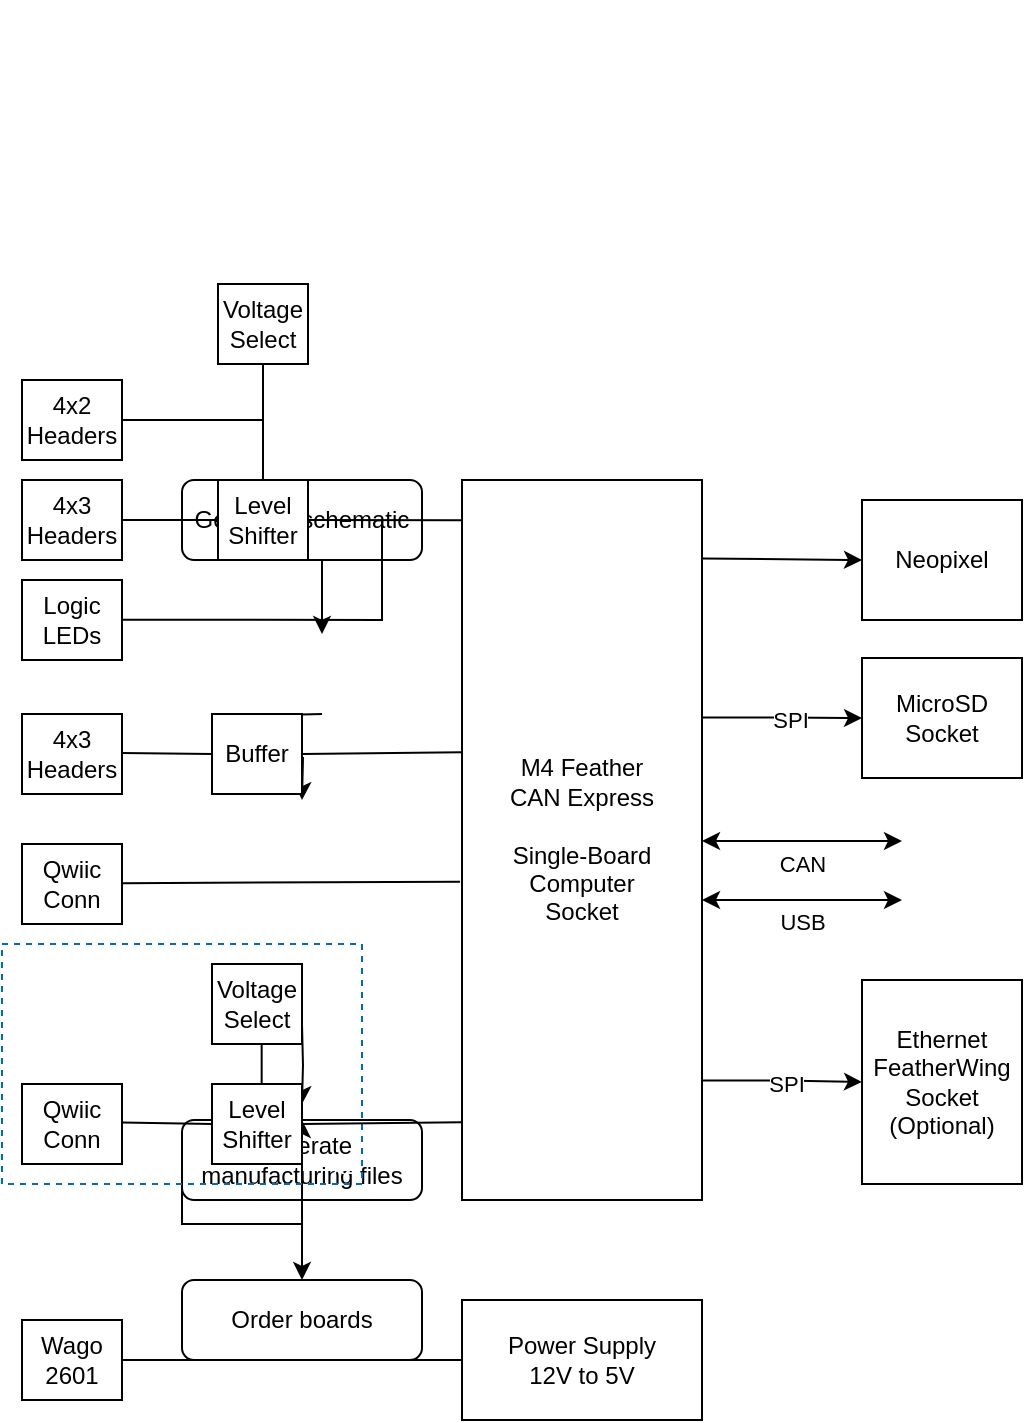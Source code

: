 <mxfile version="24.7.8">
  <diagram id="C5RBs43oDa-KdzZeNtuy" name="Page-1">
    <mxGraphModel dx="858" dy="614" grid="0" gridSize="10" guides="1" tooltips="1" connect="1" arrows="1" fold="1" page="1" pageScale="1" pageWidth="827" pageHeight="1169" math="0" shadow="0">
      <root>
        <mxCell id="WIyWlLk6GJQsqaUBKTNV-0" />
        <mxCell id="WIyWlLk6GJQsqaUBKTNV-1" parent="WIyWlLk6GJQsqaUBKTNV-0" />
        <mxCell id="MqOoJ6W0MACwqHCy17Mz-0" value="" style="group" parent="WIyWlLk6GJQsqaUBKTNV-1" vertex="1" connectable="0">
          <mxGeometry x="159" y="45" width="510" height="710" as="geometry" />
        </mxCell>
        <mxCell id="SmCBCGZn6qPvJCd9lhhN-11" style="edgeStyle=orthogonalEdgeStyle;rounded=0;orthogonalLoop=1;jettySize=auto;html=1;exitX=0.5;exitY=1;exitDx=0;exitDy=0;entryX=0.5;entryY=0;entryDx=0;entryDy=0;fontColor=#000000;strokeColor=#000000;" parent="MqOoJ6W0MACwqHCy17Mz-0" edge="1">
          <mxGeometry relative="1" as="geometry">
            <mxPoint x="160" y="357" as="sourcePoint" />
            <mxPoint x="150" y="400" as="targetPoint" />
          </mxGeometry>
        </mxCell>
        <mxCell id="SmCBCGZn6qPvJCd9lhhN-10" style="edgeStyle=orthogonalEdgeStyle;rounded=0;orthogonalLoop=1;jettySize=auto;html=1;exitX=0.5;exitY=1;exitDx=0;exitDy=0;entryX=0.5;entryY=0;entryDx=0;entryDy=0;fontColor=#000000;strokeColor=#000000;" parent="MqOoJ6W0MACwqHCy17Mz-0" source="SmCBCGZn6qPvJCd9lhhN-4" edge="1">
          <mxGeometry relative="1" as="geometry">
            <mxPoint x="160" y="317" as="targetPoint" />
          </mxGeometry>
        </mxCell>
        <mxCell id="SmCBCGZn6qPvJCd9lhhN-4" value="Generate schematic" style="rounded=1;whiteSpace=wrap;html=1;fontSize=12;glass=0;strokeWidth=1;shadow=0;fontColor=#000000;strokeColor=#000000;" parent="MqOoJ6W0MACwqHCy17Mz-0" vertex="1">
          <mxGeometry x="90" y="240" width="120" height="40" as="geometry" />
        </mxCell>
        <mxCell id="SmCBCGZn6qPvJCd9lhhN-12" style="edgeStyle=orthogonalEdgeStyle;rounded=0;orthogonalLoop=1;jettySize=auto;html=1;exitX=0.5;exitY=1;exitDx=0;exitDy=0;entryX=0.5;entryY=0;entryDx=0;entryDy=0;fontColor=#000000;strokeColor=#000000;" parent="MqOoJ6W0MACwqHCy17Mz-0" edge="1">
          <mxGeometry relative="1" as="geometry">
            <mxPoint x="150.0" y="512" as="sourcePoint" />
            <mxPoint x="150.0" y="552" as="targetPoint" />
          </mxGeometry>
        </mxCell>
        <mxCell id="SmCBCGZn6qPvJCd9lhhN-14" style="edgeStyle=orthogonalEdgeStyle;rounded=0;orthogonalLoop=1;jettySize=auto;html=1;exitX=0.5;exitY=1;exitDx=0;exitDy=0;entryX=0.5;entryY=0;entryDx=0;entryDy=0;fontColor=#000000;strokeColor=#000000;" parent="MqOoJ6W0MACwqHCy17Mz-0" source="SmCBCGZn6qPvJCd9lhhN-6" target="SmCBCGZn6qPvJCd9lhhN-8" edge="1">
          <mxGeometry relative="1" as="geometry" />
        </mxCell>
        <mxCell id="SmCBCGZn6qPvJCd9lhhN-6" value="Generate manufacturing files" style="rounded=1;whiteSpace=wrap;html=1;fontSize=12;glass=0;strokeWidth=1;shadow=0;fontColor=#000000;strokeColor=#000000;" parent="MqOoJ6W0MACwqHCy17Mz-0" vertex="1">
          <mxGeometry x="90" y="560" width="120" height="40" as="geometry" />
        </mxCell>
        <mxCell id="SmCBCGZn6qPvJCd9lhhN-13" style="edgeStyle=orthogonalEdgeStyle;rounded=0;orthogonalLoop=1;jettySize=auto;html=1;exitX=0.5;exitY=1;exitDx=0;exitDy=0;entryX=0.5;entryY=0;entryDx=0;entryDy=0;fontColor=#000000;strokeColor=#000000;" parent="MqOoJ6W0MACwqHCy17Mz-0" source="SmCBCGZn6qPvJCd9lhhN-7" target="SmCBCGZn6qPvJCd9lhhN-6" edge="1">
          <mxGeometry relative="1" as="geometry" />
        </mxCell>
        <mxCell id="SmCBCGZn6qPvJCd9lhhN-7" value="x2" style="rounded=0;whiteSpace=wrap;html=1;fontSize=12;glass=0;strokeWidth=1;shadow=0;fontColor=#ffffff;strokeColor=#006EAF;align=right;verticalAlign=bottom;fillColor=none;dashed=1;" parent="MqOoJ6W0MACwqHCy17Mz-0" vertex="1">
          <mxGeometry y="472" width="180" height="120" as="geometry" />
        </mxCell>
        <mxCell id="SmCBCGZn6qPvJCd9lhhN-8" value="Order boards" style="rounded=1;whiteSpace=wrap;html=1;fontSize=12;glass=0;strokeWidth=1;shadow=0;fontColor=#000000;strokeColor=#000000;" parent="MqOoJ6W0MACwqHCy17Mz-0" vertex="1">
          <mxGeometry x="90" y="640" width="120" height="40" as="geometry" />
        </mxCell>
        <mxCell id="HgqJ0vUBqRTQ7riuux3N-29" style="edgeStyle=orthogonalEdgeStyle;rounded=0;orthogonalLoop=1;jettySize=auto;html=1;exitX=0.994;exitY=0.834;exitDx=0;exitDy=0;exitPerimeter=0;" parent="MqOoJ6W0MACwqHCy17Mz-0" source="HgqJ0vUBqRTQ7riuux3N-0" target="HgqJ0vUBqRTQ7riuux3N-28" edge="1">
          <mxGeometry relative="1" as="geometry" />
        </mxCell>
        <mxCell id="HgqJ0vUBqRTQ7riuux3N-30" value="SPI" style="edgeLabel;html=1;align=center;verticalAlign=middle;resizable=0;points=[];" parent="HgqJ0vUBqRTQ7riuux3N-29" vertex="1" connectable="0">
          <mxGeometry x="0.051" y="-1" relative="1" as="geometry">
            <mxPoint as="offset" />
          </mxGeometry>
        </mxCell>
        <mxCell id="HgqJ0vUBqRTQ7riuux3N-32" style="edgeStyle=orthogonalEdgeStyle;rounded=0;orthogonalLoop=1;jettySize=auto;html=1;exitX=1;exitY=0.33;exitDx=0;exitDy=0;entryX=0;entryY=0.5;entryDx=0;entryDy=0;exitPerimeter=0;" parent="MqOoJ6W0MACwqHCy17Mz-0" source="HgqJ0vUBqRTQ7riuux3N-0" target="HgqJ0vUBqRTQ7riuux3N-31" edge="1">
          <mxGeometry relative="1" as="geometry" />
        </mxCell>
        <mxCell id="HgqJ0vUBqRTQ7riuux3N-33" value="SPI" style="edgeLabel;html=1;align=center;verticalAlign=middle;resizable=0;points=[];" parent="HgqJ0vUBqRTQ7riuux3N-32" vertex="1" connectable="0">
          <mxGeometry x="0.08" y="-1" relative="1" as="geometry">
            <mxPoint as="offset" />
          </mxGeometry>
        </mxCell>
        <mxCell id="HgqJ0vUBqRTQ7riuux3N-0" value="M4 Feather&lt;div&gt;CAN Express&lt;/div&gt;&lt;div&gt;&lt;br&gt;&lt;/div&gt;&lt;div&gt;Single-Board&lt;/div&gt;&lt;div&gt;Computer&lt;/div&gt;&lt;div&gt;Socket&lt;/div&gt;" style="whiteSpace=wrap;html=1;" parent="MqOoJ6W0MACwqHCy17Mz-0" vertex="1">
          <mxGeometry x="230" y="240" width="120" height="360" as="geometry" />
        </mxCell>
        <mxCell id="HgqJ0vUBqRTQ7riuux3N-1" value="&lt;span style=&quot;color: rgba(0, 0, 0, 0); font-family: monospace; font-size: 0px; text-align: start; background-color: rgb(27, 29, 30);&quot;&gt;%3CmxGraphModel%3E%3Croot%3E%3CmxCell%20id%3D%220%22%2F%3E%3CmxCell%20id%3D%221%22%20parent%3D%220%22%2F%3E%3CmxCell%20id%3D%222%22%20value%3D%22Ethernet%26lt%3Bdiv%26gt%3BFeatherWing%26lt%3B%2Fdiv%26gt%3B%26lt%3Bdiv%26gt%3BSocket%26lt%3B%2Fdiv%26gt%3B%26lt%3Bdiv%26gt%3B(Optional)%26lt%3B%2Fdiv%26gt%3B%22%20style%3D%22whiteSpace%3Dwrap%3Bhtml%3D1%3B%22%20vertex%3D%221%22%20parent%3D%221%22%3E%3CmxGeometry%20x%3D%22520%22%20y%3D%22530%22%20width%3D%22120%22%20height%3D%22102%22%20as%3D%22geometry%22%2F%3E%3C%2FmxCell%3E%3C%2Froot%3E%3C%2FmxGraphModel%3E&lt;/span&gt;" style="endArrow=classic;html=1;rounded=0;startArrow=classic;startFill=1;" parent="MqOoJ6W0MACwqHCy17Mz-0" edge="1">
          <mxGeometry relative="1" as="geometry">
            <mxPoint x="350" y="420.5" as="sourcePoint" />
            <mxPoint x="450" y="420.5" as="targetPoint" />
          </mxGeometry>
        </mxCell>
        <mxCell id="HgqJ0vUBqRTQ7riuux3N-2" value="CAN" style="edgeLabel;resizable=0;html=1;;align=center;verticalAlign=middle;" parent="HgqJ0vUBqRTQ7riuux3N-1" connectable="0" vertex="1">
          <mxGeometry relative="1" as="geometry">
            <mxPoint y="11" as="offset" />
          </mxGeometry>
        </mxCell>
        <mxCell id="HgqJ0vUBqRTQ7riuux3N-4" value="Level&lt;div&gt;Shifter&lt;/div&gt;" style="rounded=0;whiteSpace=wrap;html=1;" parent="MqOoJ6W0MACwqHCy17Mz-0" vertex="1">
          <mxGeometry x="108" y="240" width="45" height="40" as="geometry" />
        </mxCell>
        <mxCell id="HgqJ0vUBqRTQ7riuux3N-5" value="Voltage&lt;div&gt;Select&lt;/div&gt;" style="rounded=0;whiteSpace=wrap;html=1;" parent="MqOoJ6W0MACwqHCy17Mz-0" vertex="1">
          <mxGeometry x="108" y="142" width="45" height="40" as="geometry" />
        </mxCell>
        <mxCell id="HgqJ0vUBqRTQ7riuux3N-20" value="" style="edgeStyle=orthogonalEdgeStyle;rounded=0;orthogonalLoop=1;jettySize=auto;html=1;endArrow=none;endFill=0;" parent="MqOoJ6W0MACwqHCy17Mz-0" source="HgqJ0vUBqRTQ7riuux3N-6" target="HgqJ0vUBqRTQ7riuux3N-4" edge="1">
          <mxGeometry relative="1" as="geometry" />
        </mxCell>
        <mxCell id="HgqJ0vUBqRTQ7riuux3N-6" value="4x3&lt;div&gt;Headers&lt;/div&gt;" style="rounded=0;whiteSpace=wrap;html=1;" parent="MqOoJ6W0MACwqHCy17Mz-0" vertex="1">
          <mxGeometry x="10" y="240" width="50" height="40" as="geometry" />
        </mxCell>
        <mxCell id="HgqJ0vUBqRTQ7riuux3N-7" value="Logic LEDs" style="rounded=0;whiteSpace=wrap;html=1;" parent="MqOoJ6W0MACwqHCy17Mz-0" vertex="1">
          <mxGeometry x="10" y="290" width="50" height="40" as="geometry" />
        </mxCell>
        <mxCell id="HgqJ0vUBqRTQ7riuux3N-8" value="Buffer" style="rounded=0;whiteSpace=wrap;html=1;" parent="MqOoJ6W0MACwqHCy17Mz-0" vertex="1">
          <mxGeometry x="105" y="357" width="45" height="40" as="geometry" />
        </mxCell>
        <mxCell id="HgqJ0vUBqRTQ7riuux3N-9" value="4x3&lt;div&gt;Headers&lt;/div&gt;" style="rounded=0;whiteSpace=wrap;html=1;" parent="MqOoJ6W0MACwqHCy17Mz-0" vertex="1">
          <mxGeometry x="10" y="357" width="50" height="40" as="geometry" />
        </mxCell>
        <mxCell id="HgqJ0vUBqRTQ7riuux3N-10" value="Level&lt;div&gt;Shifter&lt;/div&gt;" style="rounded=0;whiteSpace=wrap;html=1;" parent="MqOoJ6W0MACwqHCy17Mz-0" vertex="1">
          <mxGeometry x="105" y="542" width="45" height="40" as="geometry" />
        </mxCell>
        <mxCell id="HgqJ0vUBqRTQ7riuux3N-11" value="Voltage&lt;div&gt;Select&lt;/div&gt;" style="whiteSpace=wrap;html=1;rounded=0;" parent="MqOoJ6W0MACwqHCy17Mz-0" vertex="1">
          <mxGeometry x="105" y="482" width="45" height="40" as="geometry" />
        </mxCell>
        <mxCell id="HgqJ0vUBqRTQ7riuux3N-12" value="Qwiic Conn" style="rounded=0;whiteSpace=wrap;html=1;" parent="MqOoJ6W0MACwqHCy17Mz-0" vertex="1">
          <mxGeometry x="10" y="542" width="50" height="40" as="geometry" />
        </mxCell>
        <mxCell id="HgqJ0vUBqRTQ7riuux3N-14" value="Qwiic Conn" style="rounded=0;whiteSpace=wrap;html=1;" parent="MqOoJ6W0MACwqHCy17Mz-0" vertex="1">
          <mxGeometry x="10" y="422" width="50" height="40" as="geometry" />
        </mxCell>
        <mxCell id="HgqJ0vUBqRTQ7riuux3N-15" value="" style="endArrow=none;html=1;rounded=0;exitX=0.5;exitY=0;exitDx=0;exitDy=0;entryX=0.5;entryY=1;entryDx=0;entryDy=0;" parent="MqOoJ6W0MACwqHCy17Mz-0" source="HgqJ0vUBqRTQ7riuux3N-4" target="HgqJ0vUBqRTQ7riuux3N-5" edge="1">
          <mxGeometry width="50" height="50" relative="1" as="geometry">
            <mxPoint x="83" y="270" as="sourcePoint" />
            <mxPoint x="133" y="220" as="targetPoint" />
          </mxGeometry>
        </mxCell>
        <mxCell id="HgqJ0vUBqRTQ7riuux3N-16" value="" style="endArrow=none;html=1;rounded=0;exitX=0.5;exitY=0;exitDx=0;exitDy=0;entryX=0.5;entryY=1;entryDx=0;entryDy=0;" parent="MqOoJ6W0MACwqHCy17Mz-0" edge="1">
          <mxGeometry width="50" height="50" relative="1" as="geometry">
            <mxPoint x="129.83" y="542" as="sourcePoint" />
            <mxPoint x="129.83" y="522" as="targetPoint" />
          </mxGeometry>
        </mxCell>
        <mxCell id="HgqJ0vUBqRTQ7riuux3N-17" value="" style="endArrow=none;html=1;rounded=0;entryX=0;entryY=0.056;entryDx=0;entryDy=0;entryPerimeter=0;exitX=1;exitY=0.5;exitDx=0;exitDy=0;" parent="MqOoJ6W0MACwqHCy17Mz-0" source="HgqJ0vUBqRTQ7riuux3N-4" target="HgqJ0vUBqRTQ7riuux3N-0" edge="1">
          <mxGeometry width="50" height="50" relative="1" as="geometry">
            <mxPoint x="160" y="260" as="sourcePoint" />
            <mxPoint x="220" y="260" as="targetPoint" />
          </mxGeometry>
        </mxCell>
        <mxCell id="HgqJ0vUBqRTQ7riuux3N-18" value="" style="endArrow=none;html=1;rounded=0;" parent="MqOoJ6W0MACwqHCy17Mz-0" edge="1">
          <mxGeometry width="50" height="50" relative="1" as="geometry">
            <mxPoint x="60" y="309.83" as="sourcePoint" />
            <mxPoint x="190" y="260" as="targetPoint" />
            <Array as="points">
              <mxPoint x="190" y="310" />
            </Array>
          </mxGeometry>
        </mxCell>
        <mxCell id="HgqJ0vUBqRTQ7riuux3N-21" value="" style="endArrow=none;html=1;rounded=0;exitX=1;exitY=0.5;exitDx=0;exitDy=0;entryX=0;entryY=0.378;entryDx=0;entryDy=0;entryPerimeter=0;" parent="MqOoJ6W0MACwqHCy17Mz-0" source="HgqJ0vUBqRTQ7riuux3N-8" target="HgqJ0vUBqRTQ7riuux3N-0" edge="1">
          <mxGeometry width="50" height="50" relative="1" as="geometry">
            <mxPoint x="160" y="377" as="sourcePoint" />
            <mxPoint x="220" y="377" as="targetPoint" />
          </mxGeometry>
        </mxCell>
        <mxCell id="HgqJ0vUBqRTQ7riuux3N-22" value="" style="endArrow=none;html=1;rounded=0;entryX=0;entryY=0.5;entryDx=0;entryDy=0;" parent="MqOoJ6W0MACwqHCy17Mz-0" target="HgqJ0vUBqRTQ7riuux3N-8" edge="1">
          <mxGeometry width="50" height="50" relative="1" as="geometry">
            <mxPoint x="60" y="376.44" as="sourcePoint" />
            <mxPoint x="100" y="376.73" as="targetPoint" />
          </mxGeometry>
        </mxCell>
        <mxCell id="HgqJ0vUBqRTQ7riuux3N-23" value="" style="endArrow=none;html=1;rounded=0;entryX=-0.008;entryY=0.558;entryDx=0;entryDy=0;entryPerimeter=0;" parent="MqOoJ6W0MACwqHCy17Mz-0" target="HgqJ0vUBqRTQ7riuux3N-0" edge="1">
          <mxGeometry width="50" height="50" relative="1" as="geometry">
            <mxPoint x="60" y="441.58" as="sourcePoint" />
            <mxPoint x="210" y="442" as="targetPoint" />
          </mxGeometry>
        </mxCell>
        <mxCell id="HgqJ0vUBqRTQ7riuux3N-26" value="" style="endArrow=none;html=1;rounded=0;exitX=1;exitY=0.5;exitDx=0;exitDy=0;entryX=0;entryY=0.892;entryDx=0;entryDy=0;entryPerimeter=0;" parent="MqOoJ6W0MACwqHCy17Mz-0" source="HgqJ0vUBqRTQ7riuux3N-10" target="HgqJ0vUBqRTQ7riuux3N-0" edge="1">
          <mxGeometry width="50" height="50" relative="1" as="geometry">
            <mxPoint x="160" y="562" as="sourcePoint" />
            <mxPoint x="220" y="562" as="targetPoint" />
          </mxGeometry>
        </mxCell>
        <mxCell id="HgqJ0vUBqRTQ7riuux3N-27" value="" style="endArrow=none;html=1;rounded=0;entryX=0;entryY=0.5;entryDx=0;entryDy=0;" parent="MqOoJ6W0MACwqHCy17Mz-0" target="HgqJ0vUBqRTQ7riuux3N-10" edge="1">
          <mxGeometry width="50" height="50" relative="1" as="geometry">
            <mxPoint x="60" y="561.27" as="sourcePoint" />
            <mxPoint x="100" y="561.56" as="targetPoint" />
          </mxGeometry>
        </mxCell>
        <mxCell id="HgqJ0vUBqRTQ7riuux3N-28" value="Ethernet&lt;div&gt;FeatherWing&lt;/div&gt;&lt;div&gt;Socket&lt;/div&gt;&lt;div&gt;(Optional)&lt;/div&gt;" style="whiteSpace=wrap;html=1;" parent="MqOoJ6W0MACwqHCy17Mz-0" vertex="1">
          <mxGeometry x="430" y="490" width="80" height="102" as="geometry" />
        </mxCell>
        <mxCell id="HgqJ0vUBqRTQ7riuux3N-31" value="MicroSD&lt;div&gt;Socket&lt;/div&gt;" style="whiteSpace=wrap;html=1;" parent="MqOoJ6W0MACwqHCy17Mz-0" vertex="1">
          <mxGeometry x="430" y="329" width="80" height="60" as="geometry" />
        </mxCell>
        <mxCell id="HgqJ0vUBqRTQ7riuux3N-34" value="Neopixel" style="whiteSpace=wrap;html=1;" parent="MqOoJ6W0MACwqHCy17Mz-0" vertex="1">
          <mxGeometry x="430" y="250" width="80" height="60" as="geometry" />
        </mxCell>
        <mxCell id="HgqJ0vUBqRTQ7riuux3N-35" value="" style="endArrow=classic;html=1;rounded=0;entryX=0;entryY=0.5;entryDx=0;entryDy=0;exitX=1;exitY=0.109;exitDx=0;exitDy=0;exitPerimeter=0;endFill=1;" parent="MqOoJ6W0MACwqHCy17Mz-0" source="HgqJ0vUBqRTQ7riuux3N-0" target="HgqJ0vUBqRTQ7riuux3N-34" edge="1">
          <mxGeometry width="50" height="50" relative="1" as="geometry">
            <mxPoint x="370" y="280" as="sourcePoint" />
            <mxPoint x="420" y="230" as="targetPoint" />
          </mxGeometry>
        </mxCell>
        <mxCell id="HgqJ0vUBqRTQ7riuux3N-38" style="edgeStyle=orthogonalEdgeStyle;rounded=0;orthogonalLoop=1;jettySize=auto;html=1;endArrow=none;endFill=0;" parent="MqOoJ6W0MACwqHCy17Mz-0" source="HgqJ0vUBqRTQ7riuux3N-36" target="HgqJ0vUBqRTQ7riuux3N-37" edge="1">
          <mxGeometry relative="1" as="geometry" />
        </mxCell>
        <mxCell id="HgqJ0vUBqRTQ7riuux3N-36" value="Wago&lt;div&gt;2601&lt;/div&gt;" style="rounded=0;whiteSpace=wrap;html=1;" parent="MqOoJ6W0MACwqHCy17Mz-0" vertex="1">
          <mxGeometry x="10" y="660" width="50" height="40" as="geometry" />
        </mxCell>
        <mxCell id="HgqJ0vUBqRTQ7riuux3N-37" value="Power Supply&lt;div&gt;12V to 5V&lt;/div&gt;" style="whiteSpace=wrap;html=1;" parent="MqOoJ6W0MACwqHCy17Mz-0" vertex="1">
          <mxGeometry x="230" y="650" width="120" height="60" as="geometry" />
        </mxCell>
        <mxCell id="HgqJ0vUBqRTQ7riuux3N-39" value="&lt;span style=&quot;color: rgba(0, 0, 0, 0); font-family: monospace; font-size: 0px; text-align: start; background-color: rgb(27, 29, 30);&quot;&gt;%3CmxGraphModel%3E%3Croot%3E%3CmxCell%20id%3D%220%22%2F%3E%3CmxCell%20id%3D%221%22%20parent%3D%220%22%2F%3E%3CmxCell%20id%3D%222%22%20value%3D%22Ethernet%26lt%3Bdiv%26gt%3BFeatherWing%26lt%3B%2Fdiv%26gt%3B%26lt%3Bdiv%26gt%3BSocket%26lt%3B%2Fdiv%26gt%3B%26lt%3Bdiv%26gt%3B(Optional)%26lt%3B%2Fdiv%26gt%3B%22%20style%3D%22whiteSpace%3Dwrap%3Bhtml%3D1%3B%22%20vertex%3D%221%22%20parent%3D%221%22%3E%3CmxGeometry%20x%3D%22520%22%20y%3D%22530%22%20width%3D%22120%22%20height%3D%22102%22%20as%3D%22geometry%22%2F%3E%3C%2FmxCell%3E%3C%2Froot%3E%3C%2FmxGraphModel%3E&lt;/span&gt;" style="endArrow=classic;html=1;rounded=0;startArrow=classic;startFill=1;" parent="MqOoJ6W0MACwqHCy17Mz-0" edge="1">
          <mxGeometry relative="1" as="geometry">
            <mxPoint x="350" y="450" as="sourcePoint" />
            <mxPoint x="450" y="450" as="targetPoint" />
          </mxGeometry>
        </mxCell>
        <mxCell id="HgqJ0vUBqRTQ7riuux3N-40" value="USB" style="edgeLabel;resizable=0;html=1;;align=center;verticalAlign=middle;" parent="HgqJ0vUBqRTQ7riuux3N-39" connectable="0" vertex="1">
          <mxGeometry relative="1" as="geometry">
            <mxPoint y="11" as="offset" />
          </mxGeometry>
        </mxCell>
        <mxCell id="HgqJ0vUBqRTQ7riuux3N-41" value="4x2&lt;div&gt;Headers&lt;/div&gt;" style="rounded=0;whiteSpace=wrap;html=1;" parent="MqOoJ6W0MACwqHCy17Mz-0" vertex="1">
          <mxGeometry x="10" y="190" width="50" height="40" as="geometry" />
        </mxCell>
        <mxCell id="HgqJ0vUBqRTQ7riuux3N-43" value="" style="endArrow=none;html=1;rounded=0;exitX=1;exitY=0.5;exitDx=0;exitDy=0;" parent="MqOoJ6W0MACwqHCy17Mz-0" source="HgqJ0vUBqRTQ7riuux3N-41" edge="1">
          <mxGeometry width="50" height="50" relative="1" as="geometry">
            <mxPoint x="170" y="290" as="sourcePoint" />
            <mxPoint x="130" y="210" as="targetPoint" />
          </mxGeometry>
        </mxCell>
      </root>
    </mxGraphModel>
  </diagram>
</mxfile>
